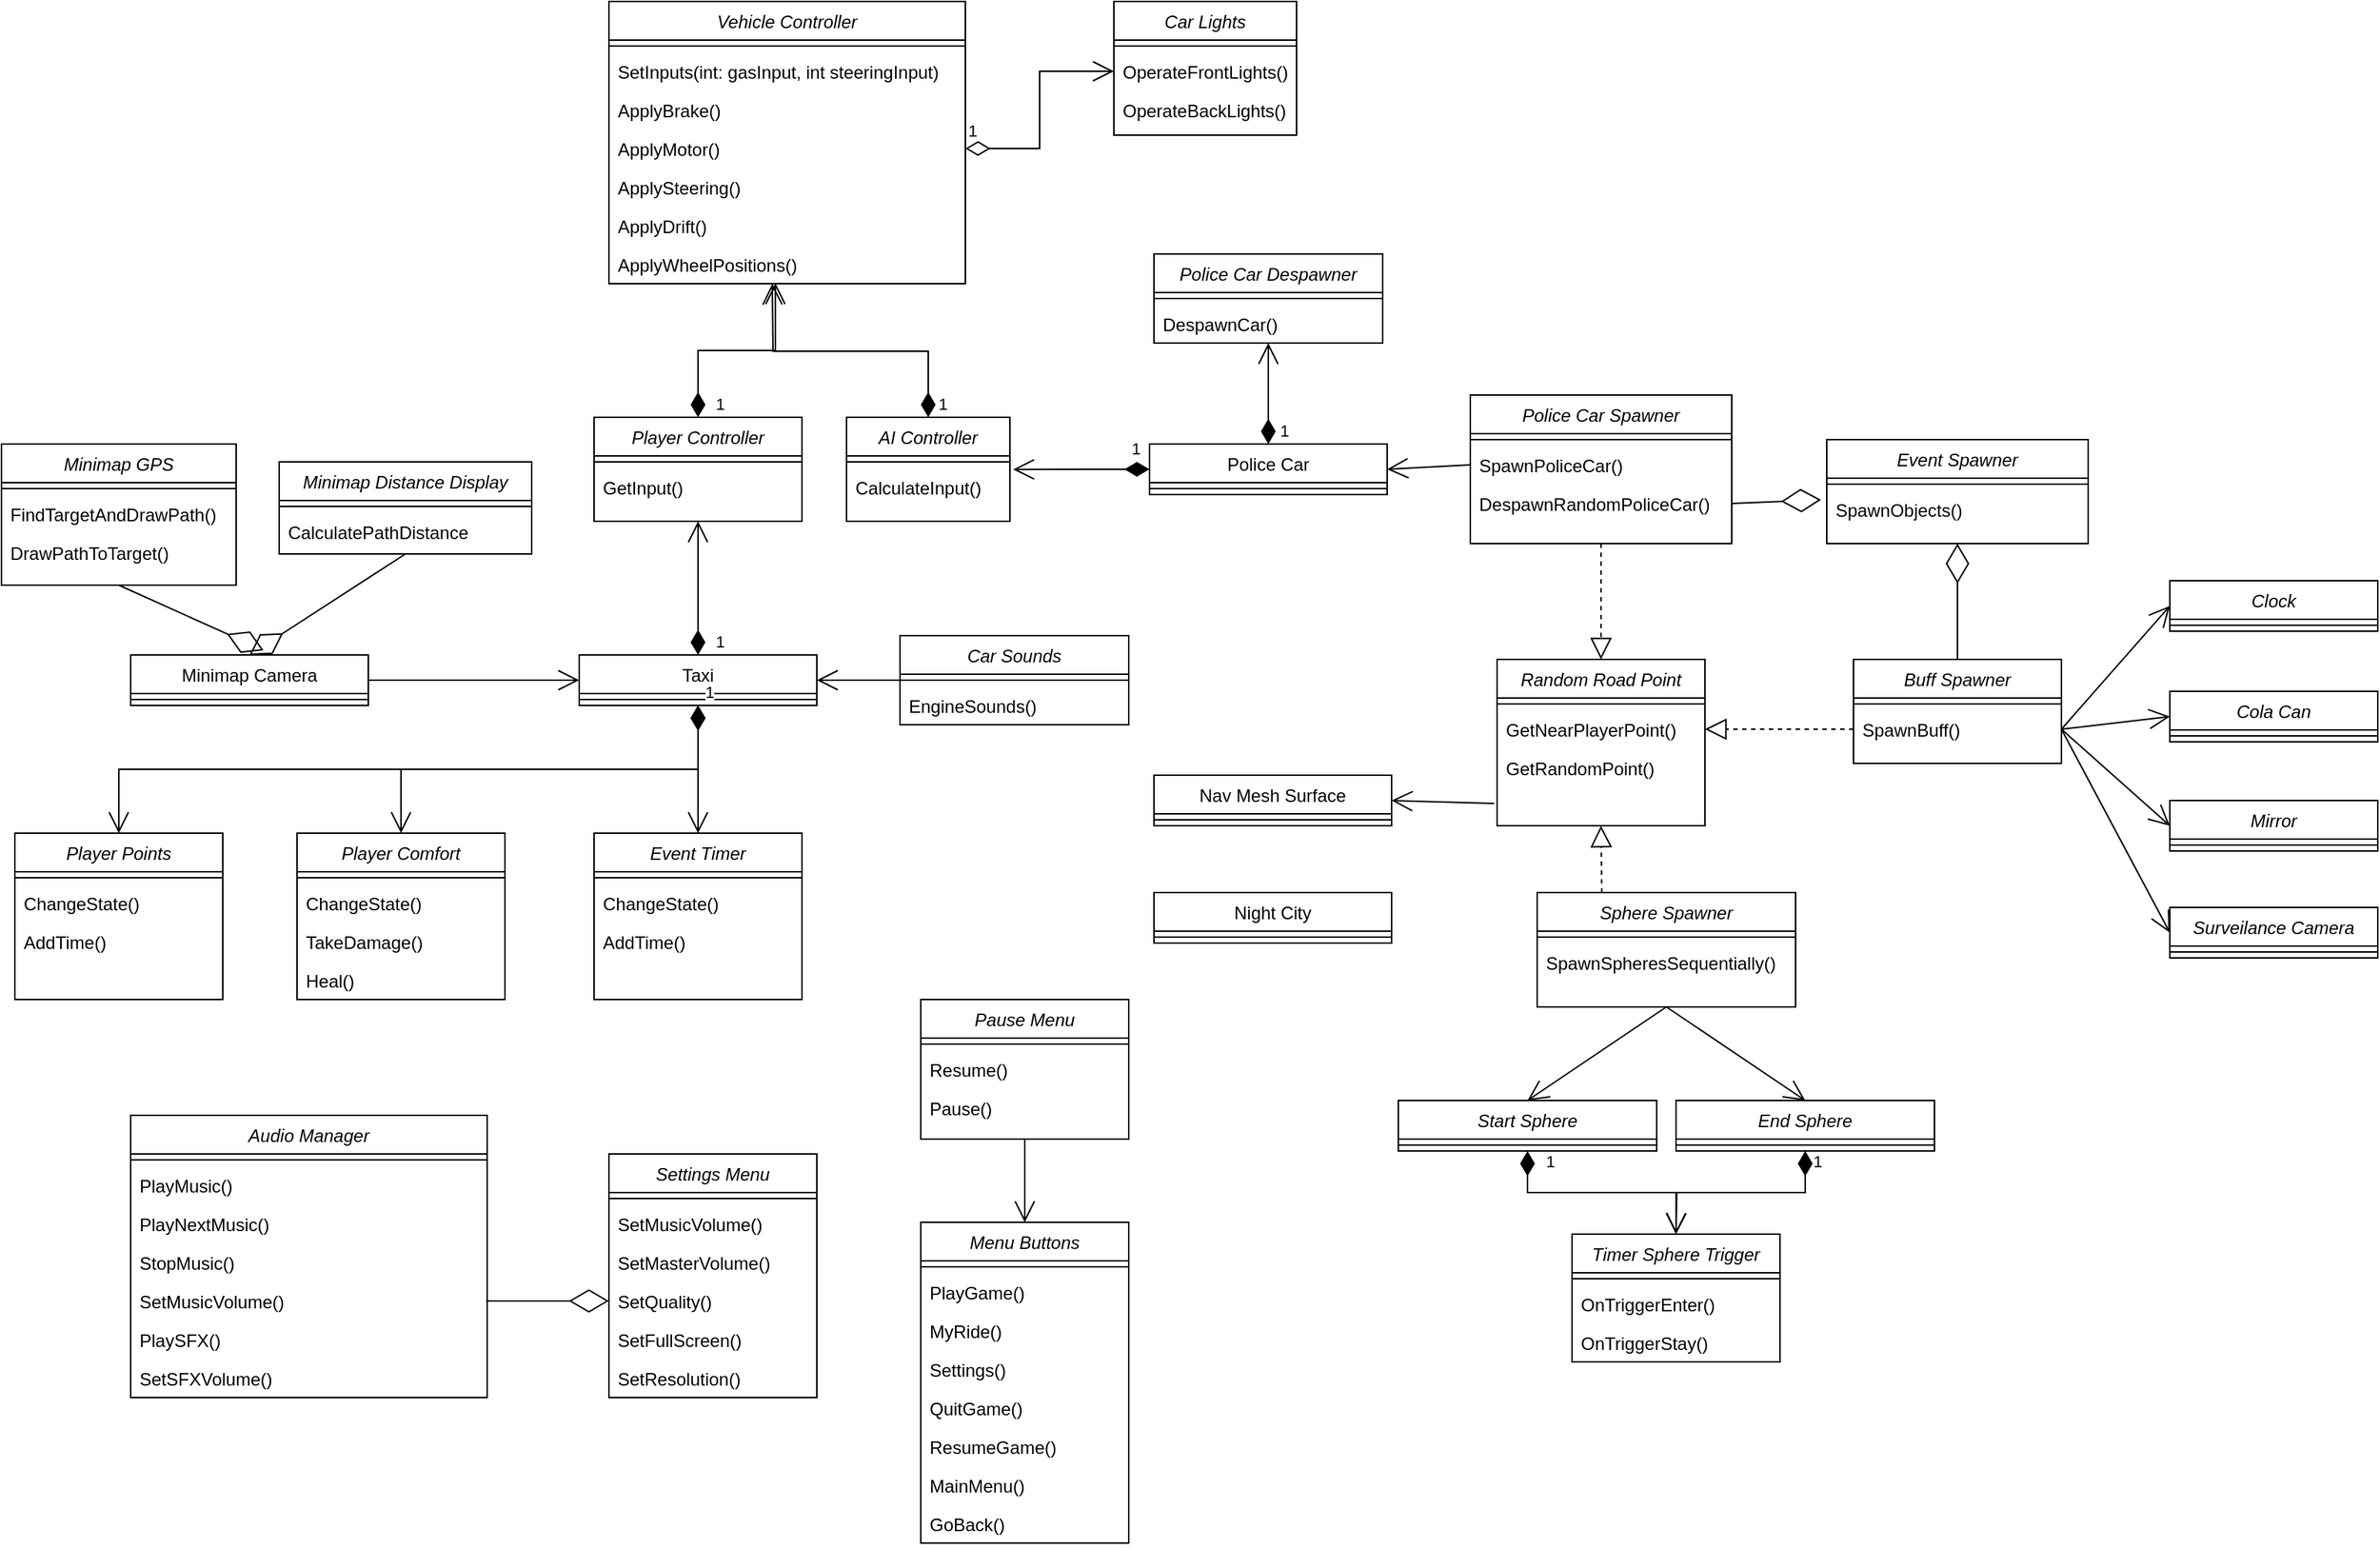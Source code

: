 <mxfile version="24.8.4">
  <diagram id="C5RBs43oDa-KdzZeNtuy" name="Page-1">
    <mxGraphModel dx="1834" dy="991" grid="1" gridSize="10" guides="1" tooltips="1" connect="1" arrows="1" fold="1" page="1" pageScale="1" pageWidth="1654" pageHeight="1169" math="0" shadow="0">
      <root>
        <mxCell id="WIyWlLk6GJQsqaUBKTNV-0" />
        <mxCell id="WIyWlLk6GJQsqaUBKTNV-1" parent="WIyWlLk6GJQsqaUBKTNV-0" />
        <mxCell id="zkfFHV4jXpPFQw0GAbJ--0" value="Vehicle Controller" style="swimlane;fontStyle=2;align=center;verticalAlign=top;childLayout=stackLayout;horizontal=1;startSize=26;horizontalStack=0;resizeParent=1;resizeLast=0;collapsible=1;marginBottom=0;rounded=0;shadow=0;strokeWidth=1;" parent="WIyWlLk6GJQsqaUBKTNV-1" vertex="1">
          <mxGeometry x="432" y="60" width="240" height="190" as="geometry">
            <mxRectangle x="230" y="140" width="160" height="26" as="alternateBounds" />
          </mxGeometry>
        </mxCell>
        <mxCell id="zkfFHV4jXpPFQw0GAbJ--4" value="" style="line;html=1;strokeWidth=1;align=left;verticalAlign=middle;spacingTop=-1;spacingLeft=3;spacingRight=3;rotatable=0;labelPosition=right;points=[];portConstraint=eastwest;" parent="zkfFHV4jXpPFQw0GAbJ--0" vertex="1">
          <mxGeometry y="26" width="240" height="8" as="geometry" />
        </mxCell>
        <mxCell id="zkfFHV4jXpPFQw0GAbJ--5" value="SetInputs(int: gasInput, int steeringInput) " style="text;align=left;verticalAlign=top;spacingLeft=4;spacingRight=4;overflow=hidden;rotatable=0;points=[[0,0.5],[1,0.5]];portConstraint=eastwest;" parent="zkfFHV4jXpPFQw0GAbJ--0" vertex="1">
          <mxGeometry y="34" width="240" height="26" as="geometry" />
        </mxCell>
        <mxCell id="vAxjAxGWs3gDuu45Fl-l-0" value="ApplyBrake()" style="text;align=left;verticalAlign=top;spacingLeft=4;spacingRight=4;overflow=hidden;rotatable=0;points=[[0,0.5],[1,0.5]];portConstraint=eastwest;" vertex="1" parent="zkfFHV4jXpPFQw0GAbJ--0">
          <mxGeometry y="60" width="240" height="26" as="geometry" />
        </mxCell>
        <mxCell id="vAxjAxGWs3gDuu45Fl-l-5" value="ApplyMotor()" style="text;align=left;verticalAlign=top;spacingLeft=4;spacingRight=4;overflow=hidden;rotatable=0;points=[[0,0.5],[1,0.5]];portConstraint=eastwest;" vertex="1" parent="zkfFHV4jXpPFQw0GAbJ--0">
          <mxGeometry y="86" width="240" height="26" as="geometry" />
        </mxCell>
        <mxCell id="vAxjAxGWs3gDuu45Fl-l-7" value="ApplySteering()" style="text;align=left;verticalAlign=top;spacingLeft=4;spacingRight=4;overflow=hidden;rotatable=0;points=[[0,0.5],[1,0.5]];portConstraint=eastwest;" vertex="1" parent="zkfFHV4jXpPFQw0GAbJ--0">
          <mxGeometry y="112" width="240" height="26" as="geometry" />
        </mxCell>
        <mxCell id="vAxjAxGWs3gDuu45Fl-l-6" value="ApplyDrift()" style="text;align=left;verticalAlign=top;spacingLeft=4;spacingRight=4;overflow=hidden;rotatable=0;points=[[0,0.5],[1,0.5]];portConstraint=eastwest;" vertex="1" parent="zkfFHV4jXpPFQw0GAbJ--0">
          <mxGeometry y="138" width="240" height="26" as="geometry" />
        </mxCell>
        <mxCell id="vAxjAxGWs3gDuu45Fl-l-8" value="ApplyWheelPositions()" style="text;align=left;verticalAlign=top;spacingLeft=4;spacingRight=4;overflow=hidden;rotatable=0;points=[[0,0.5],[1,0.5]];portConstraint=eastwest;" vertex="1" parent="zkfFHV4jXpPFQw0GAbJ--0">
          <mxGeometry y="164" width="240" height="26" as="geometry" />
        </mxCell>
        <mxCell id="vAxjAxGWs3gDuu45Fl-l-71" style="edgeStyle=orthogonalEdgeStyle;rounded=0;orthogonalLoop=1;jettySize=auto;html=1;" edge="1" parent="WIyWlLk6GJQsqaUBKTNV-1" source="zkfFHV4jXpPFQw0GAbJ--6">
          <mxGeometry relative="1" as="geometry">
            <mxPoint x="492" y="510" as="targetPoint" />
          </mxGeometry>
        </mxCell>
        <mxCell id="zkfFHV4jXpPFQw0GAbJ--6" value="Taxi" style="swimlane;fontStyle=0;align=center;verticalAlign=top;childLayout=stackLayout;horizontal=1;startSize=26;horizontalStack=0;resizeParent=1;resizeLast=0;collapsible=1;marginBottom=0;rounded=0;shadow=0;strokeWidth=1;" parent="WIyWlLk6GJQsqaUBKTNV-1" vertex="1">
          <mxGeometry x="412" y="500" width="160" height="34" as="geometry">
            <mxRectangle x="130" y="380" width="160" height="26" as="alternateBounds" />
          </mxGeometry>
        </mxCell>
        <mxCell id="zkfFHV4jXpPFQw0GAbJ--9" value="" style="line;html=1;strokeWidth=1;align=left;verticalAlign=middle;spacingTop=-1;spacingLeft=3;spacingRight=3;rotatable=0;labelPosition=right;points=[];portConstraint=eastwest;" parent="zkfFHV4jXpPFQw0GAbJ--6" vertex="1">
          <mxGeometry y="26" width="160" height="8" as="geometry" />
        </mxCell>
        <mxCell id="zkfFHV4jXpPFQw0GAbJ--17" value="Police Car" style="swimlane;fontStyle=0;align=center;verticalAlign=top;childLayout=stackLayout;horizontal=1;startSize=26;horizontalStack=0;resizeParent=1;resizeLast=0;collapsible=1;marginBottom=0;rounded=0;shadow=0;strokeWidth=1;" parent="WIyWlLk6GJQsqaUBKTNV-1" vertex="1">
          <mxGeometry x="796" y="358" width="160" height="34" as="geometry">
            <mxRectangle x="550" y="140" width="160" height="26" as="alternateBounds" />
          </mxGeometry>
        </mxCell>
        <mxCell id="zkfFHV4jXpPFQw0GAbJ--23" value="" style="line;html=1;strokeWidth=1;align=left;verticalAlign=middle;spacingTop=-1;spacingLeft=3;spacingRight=3;rotatable=0;labelPosition=right;points=[];portConstraint=eastwest;" parent="zkfFHV4jXpPFQw0GAbJ--17" vertex="1">
          <mxGeometry y="26" width="160" height="8" as="geometry" />
        </mxCell>
        <mxCell id="vAxjAxGWs3gDuu45Fl-l-9" value="Car Lights" style="swimlane;fontStyle=2;align=center;verticalAlign=top;childLayout=stackLayout;horizontal=1;startSize=26;horizontalStack=0;resizeParent=1;resizeLast=0;collapsible=1;marginBottom=0;rounded=0;shadow=0;strokeWidth=1;" vertex="1" parent="WIyWlLk6GJQsqaUBKTNV-1">
          <mxGeometry x="772" y="60" width="123" height="90" as="geometry">
            <mxRectangle x="230" y="140" width="160" height="26" as="alternateBounds" />
          </mxGeometry>
        </mxCell>
        <mxCell id="vAxjAxGWs3gDuu45Fl-l-10" value="" style="line;html=1;strokeWidth=1;align=left;verticalAlign=middle;spacingTop=-1;spacingLeft=3;spacingRight=3;rotatable=0;labelPosition=right;points=[];portConstraint=eastwest;" vertex="1" parent="vAxjAxGWs3gDuu45Fl-l-9">
          <mxGeometry y="26" width="123" height="8" as="geometry" />
        </mxCell>
        <mxCell id="vAxjAxGWs3gDuu45Fl-l-11" value="OperateFrontLights() " style="text;align=left;verticalAlign=top;spacingLeft=4;spacingRight=4;overflow=hidden;rotatable=0;points=[[0,0.5],[1,0.5]];portConstraint=eastwest;" vertex="1" parent="vAxjAxGWs3gDuu45Fl-l-9">
          <mxGeometry y="34" width="123" height="26" as="geometry" />
        </mxCell>
        <mxCell id="vAxjAxGWs3gDuu45Fl-l-12" value="OperateBackLights()" style="text;align=left;verticalAlign=top;spacingLeft=4;spacingRight=4;overflow=hidden;rotatable=0;points=[[0,0.5],[1,0.5]];portConstraint=eastwest;" vertex="1" parent="vAxjAxGWs3gDuu45Fl-l-9">
          <mxGeometry y="60" width="123" height="26" as="geometry" />
        </mxCell>
        <mxCell id="vAxjAxGWs3gDuu45Fl-l-17" value="1" style="endArrow=open;html=1;endSize=12;startArrow=diamondThin;startSize=14;startFill=0;edgeStyle=orthogonalEdgeStyle;align=left;verticalAlign=bottom;rounded=0;exitX=1;exitY=0.5;exitDx=0;exitDy=0;entryX=0;entryY=0.5;entryDx=0;entryDy=0;" edge="1" parent="WIyWlLk6GJQsqaUBKTNV-1" source="vAxjAxGWs3gDuu45Fl-l-5" target="vAxjAxGWs3gDuu45Fl-l-11">
          <mxGeometry x="-1" y="3" relative="1" as="geometry">
            <mxPoint x="712" y="540" as="sourcePoint" />
            <mxPoint x="872" y="540" as="targetPoint" />
          </mxGeometry>
        </mxCell>
        <mxCell id="vAxjAxGWs3gDuu45Fl-l-19" value="AI Controller" style="swimlane;fontStyle=2;align=center;verticalAlign=top;childLayout=stackLayout;horizontal=1;startSize=26;horizontalStack=0;resizeParent=1;resizeLast=0;collapsible=1;marginBottom=0;rounded=0;shadow=0;strokeWidth=1;" vertex="1" parent="WIyWlLk6GJQsqaUBKTNV-1">
          <mxGeometry x="592" y="340" width="110" height="70" as="geometry">
            <mxRectangle x="230" y="140" width="160" height="26" as="alternateBounds" />
          </mxGeometry>
        </mxCell>
        <mxCell id="vAxjAxGWs3gDuu45Fl-l-20" value="" style="line;html=1;strokeWidth=1;align=left;verticalAlign=middle;spacingTop=-1;spacingLeft=3;spacingRight=3;rotatable=0;labelPosition=right;points=[];portConstraint=eastwest;" vertex="1" parent="vAxjAxGWs3gDuu45Fl-l-19">
          <mxGeometry y="26" width="110" height="8" as="geometry" />
        </mxCell>
        <mxCell id="vAxjAxGWs3gDuu45Fl-l-21" value="CalculateInput()" style="text;align=left;verticalAlign=top;spacingLeft=4;spacingRight=4;overflow=hidden;rotatable=0;points=[[0,0.5],[1,0.5]];portConstraint=eastwest;" vertex="1" parent="vAxjAxGWs3gDuu45Fl-l-19">
          <mxGeometry y="34" width="110" height="36" as="geometry" />
        </mxCell>
        <mxCell id="vAxjAxGWs3gDuu45Fl-l-27" value="Player Controller" style="swimlane;fontStyle=2;align=center;verticalAlign=top;childLayout=stackLayout;horizontal=1;startSize=26;horizontalStack=0;resizeParent=1;resizeLast=0;collapsible=1;marginBottom=0;rounded=0;shadow=0;strokeWidth=1;" vertex="1" parent="WIyWlLk6GJQsqaUBKTNV-1">
          <mxGeometry x="422" y="340" width="140" height="70" as="geometry">
            <mxRectangle x="230" y="140" width="160" height="26" as="alternateBounds" />
          </mxGeometry>
        </mxCell>
        <mxCell id="vAxjAxGWs3gDuu45Fl-l-28" value="" style="line;html=1;strokeWidth=1;align=left;verticalAlign=middle;spacingTop=-1;spacingLeft=3;spacingRight=3;rotatable=0;labelPosition=right;points=[];portConstraint=eastwest;" vertex="1" parent="vAxjAxGWs3gDuu45Fl-l-27">
          <mxGeometry y="26" width="140" height="8" as="geometry" />
        </mxCell>
        <mxCell id="vAxjAxGWs3gDuu45Fl-l-29" value="GetInput()" style="text;align=left;verticalAlign=top;spacingLeft=4;spacingRight=4;overflow=hidden;rotatable=0;points=[[0,0.5],[1,0.5]];portConstraint=eastwest;" vertex="1" parent="vAxjAxGWs3gDuu45Fl-l-27">
          <mxGeometry y="34" width="140" height="26" as="geometry" />
        </mxCell>
        <mxCell id="vAxjAxGWs3gDuu45Fl-l-35" value="1" style="endArrow=open;html=1;endSize=12;startArrow=diamondThin;startSize=14;startFill=1;edgeStyle=orthogonalEdgeStyle;align=left;verticalAlign=bottom;rounded=0;exitX=0.5;exitY=0;exitDx=0;exitDy=0;entryX=0.467;entryY=0.986;entryDx=0;entryDy=0;entryPerimeter=0;" edge="1" parent="WIyWlLk6GJQsqaUBKTNV-1" source="vAxjAxGWs3gDuu45Fl-l-27" target="vAxjAxGWs3gDuu45Fl-l-8">
          <mxGeometry x="-1" y="-10" relative="1" as="geometry">
            <mxPoint x="712" y="510" as="sourcePoint" />
            <mxPoint x="872" y="510" as="targetPoint" />
            <mxPoint as="offset" />
          </mxGeometry>
        </mxCell>
        <mxCell id="vAxjAxGWs3gDuu45Fl-l-36" value="1" style="endArrow=open;html=1;endSize=12;startArrow=diamondThin;startSize=14;startFill=1;edgeStyle=orthogonalEdgeStyle;align=left;verticalAlign=bottom;rounded=0;exitX=0.5;exitY=0;exitDx=0;exitDy=0;" edge="1" parent="WIyWlLk6GJQsqaUBKTNV-1" source="vAxjAxGWs3gDuu45Fl-l-19">
          <mxGeometry x="-1" y="-5" relative="1" as="geometry">
            <mxPoint x="712" y="510" as="sourcePoint" />
            <mxPoint x="542" y="250" as="targetPoint" />
            <mxPoint as="offset" />
          </mxGeometry>
        </mxCell>
        <mxCell id="vAxjAxGWs3gDuu45Fl-l-46" value="Player Comfort" style="swimlane;fontStyle=2;align=center;verticalAlign=top;childLayout=stackLayout;horizontal=1;startSize=26;horizontalStack=0;resizeParent=1;resizeLast=0;collapsible=1;marginBottom=0;rounded=0;shadow=0;strokeWidth=1;" vertex="1" parent="WIyWlLk6GJQsqaUBKTNV-1">
          <mxGeometry x="222" y="620" width="140" height="112" as="geometry">
            <mxRectangle x="230" y="140" width="160" height="26" as="alternateBounds" />
          </mxGeometry>
        </mxCell>
        <mxCell id="vAxjAxGWs3gDuu45Fl-l-47" value="" style="line;html=1;strokeWidth=1;align=left;verticalAlign=middle;spacingTop=-1;spacingLeft=3;spacingRight=3;rotatable=0;labelPosition=right;points=[];portConstraint=eastwest;" vertex="1" parent="vAxjAxGWs3gDuu45Fl-l-46">
          <mxGeometry y="26" width="140" height="8" as="geometry" />
        </mxCell>
        <mxCell id="vAxjAxGWs3gDuu45Fl-l-48" value="ChangeState()" style="text;align=left;verticalAlign=top;spacingLeft=4;spacingRight=4;overflow=hidden;rotatable=0;points=[[0,0.5],[1,0.5]];portConstraint=eastwest;" vertex="1" parent="vAxjAxGWs3gDuu45Fl-l-46">
          <mxGeometry y="34" width="140" height="26" as="geometry" />
        </mxCell>
        <mxCell id="vAxjAxGWs3gDuu45Fl-l-49" value="TakeDamage()" style="text;align=left;verticalAlign=top;spacingLeft=4;spacingRight=4;overflow=hidden;rotatable=0;points=[[0,0.5],[1,0.5]];portConstraint=eastwest;" vertex="1" parent="vAxjAxGWs3gDuu45Fl-l-46">
          <mxGeometry y="60" width="140" height="26" as="geometry" />
        </mxCell>
        <mxCell id="vAxjAxGWs3gDuu45Fl-l-50" value="Heal()" style="text;align=left;verticalAlign=top;spacingLeft=4;spacingRight=4;overflow=hidden;rotatable=0;points=[[0,0.5],[1,0.5]];portConstraint=eastwest;" vertex="1" parent="vAxjAxGWs3gDuu45Fl-l-46">
          <mxGeometry y="86" width="140" height="26" as="geometry" />
        </mxCell>
        <mxCell id="vAxjAxGWs3gDuu45Fl-l-51" value="Event Timer" style="swimlane;fontStyle=2;align=center;verticalAlign=top;childLayout=stackLayout;horizontal=1;startSize=26;horizontalStack=0;resizeParent=1;resizeLast=0;collapsible=1;marginBottom=0;rounded=0;shadow=0;strokeWidth=1;" vertex="1" parent="WIyWlLk6GJQsqaUBKTNV-1">
          <mxGeometry x="422" y="620" width="140" height="112" as="geometry">
            <mxRectangle x="230" y="140" width="160" height="26" as="alternateBounds" />
          </mxGeometry>
        </mxCell>
        <mxCell id="vAxjAxGWs3gDuu45Fl-l-52" value="" style="line;html=1;strokeWidth=1;align=left;verticalAlign=middle;spacingTop=-1;spacingLeft=3;spacingRight=3;rotatable=0;labelPosition=right;points=[];portConstraint=eastwest;" vertex="1" parent="vAxjAxGWs3gDuu45Fl-l-51">
          <mxGeometry y="26" width="140" height="8" as="geometry" />
        </mxCell>
        <mxCell id="vAxjAxGWs3gDuu45Fl-l-53" value="ChangeState()" style="text;align=left;verticalAlign=top;spacingLeft=4;spacingRight=4;overflow=hidden;rotatable=0;points=[[0,0.5],[1,0.5]];portConstraint=eastwest;" vertex="1" parent="vAxjAxGWs3gDuu45Fl-l-51">
          <mxGeometry y="34" width="140" height="26" as="geometry" />
        </mxCell>
        <mxCell id="vAxjAxGWs3gDuu45Fl-l-54" value="AddTime()" style="text;align=left;verticalAlign=top;spacingLeft=4;spacingRight=4;overflow=hidden;rotatable=0;points=[[0,0.5],[1,0.5]];portConstraint=eastwest;" vertex="1" parent="vAxjAxGWs3gDuu45Fl-l-51">
          <mxGeometry y="60" width="140" height="26" as="geometry" />
        </mxCell>
        <mxCell id="vAxjAxGWs3gDuu45Fl-l-62" value="Police Car Despawner" style="swimlane;fontStyle=2;align=center;verticalAlign=top;childLayout=stackLayout;horizontal=1;startSize=26;horizontalStack=0;resizeParent=1;resizeLast=0;collapsible=1;marginBottom=0;rounded=0;shadow=0;strokeWidth=1;" vertex="1" parent="WIyWlLk6GJQsqaUBKTNV-1">
          <mxGeometry x="799" y="230" width="154" height="60" as="geometry">
            <mxRectangle x="230" y="140" width="160" height="26" as="alternateBounds" />
          </mxGeometry>
        </mxCell>
        <mxCell id="vAxjAxGWs3gDuu45Fl-l-63" value="" style="line;html=1;strokeWidth=1;align=left;verticalAlign=middle;spacingTop=-1;spacingLeft=3;spacingRight=3;rotatable=0;labelPosition=right;points=[];portConstraint=eastwest;" vertex="1" parent="vAxjAxGWs3gDuu45Fl-l-62">
          <mxGeometry y="26" width="154" height="8" as="geometry" />
        </mxCell>
        <mxCell id="vAxjAxGWs3gDuu45Fl-l-64" value="DespawnCar()" style="text;align=left;verticalAlign=top;spacingLeft=4;spacingRight=4;overflow=hidden;rotatable=0;points=[[0,0.5],[1,0.5]];portConstraint=eastwest;" vertex="1" parent="vAxjAxGWs3gDuu45Fl-l-62">
          <mxGeometry y="34" width="154" height="26" as="geometry" />
        </mxCell>
        <mxCell id="vAxjAxGWs3gDuu45Fl-l-66" value="1" style="endArrow=open;html=1;endSize=12;startArrow=diamondThin;startSize=14;startFill=1;edgeStyle=orthogonalEdgeStyle;align=left;verticalAlign=bottom;rounded=0;exitX=0;exitY=0.5;exitDx=0;exitDy=0;entryX=1.02;entryY=0.03;entryDx=0;entryDy=0;entryPerimeter=0;" edge="1" parent="WIyWlLk6GJQsqaUBKTNV-1" source="zkfFHV4jXpPFQw0GAbJ--17" target="vAxjAxGWs3gDuu45Fl-l-21">
          <mxGeometry x="-0.695" y="-5" relative="1" as="geometry">
            <mxPoint x="712" y="510" as="sourcePoint" />
            <mxPoint x="872" y="510" as="targetPoint" />
            <mxPoint as="offset" />
          </mxGeometry>
        </mxCell>
        <mxCell id="vAxjAxGWs3gDuu45Fl-l-69" value="1" style="endArrow=open;html=1;endSize=12;startArrow=diamondThin;startSize=14;startFill=1;edgeStyle=orthogonalEdgeStyle;align=left;verticalAlign=bottom;rounded=0;exitX=0.5;exitY=0;exitDx=0;exitDy=0;" edge="1" parent="WIyWlLk6GJQsqaUBKTNV-1" source="zkfFHV4jXpPFQw0GAbJ--17" target="vAxjAxGWs3gDuu45Fl-l-62">
          <mxGeometry x="-1" y="-6" relative="1" as="geometry">
            <mxPoint x="712" y="510" as="sourcePoint" />
            <mxPoint x="872" y="510" as="targetPoint" />
            <mxPoint as="offset" />
          </mxGeometry>
        </mxCell>
        <mxCell id="vAxjAxGWs3gDuu45Fl-l-70" value="1" style="endArrow=open;html=1;endSize=12;startArrow=diamondThin;startSize=14;startFill=1;edgeStyle=orthogonalEdgeStyle;align=left;verticalAlign=bottom;rounded=0;exitX=0.5;exitY=0;exitDx=0;exitDy=0;entryX=0.5;entryY=1;entryDx=0;entryDy=0;" edge="1" parent="WIyWlLk6GJQsqaUBKTNV-1" source="zkfFHV4jXpPFQw0GAbJ--6" target="vAxjAxGWs3gDuu45Fl-l-27">
          <mxGeometry x="-1" y="-10" relative="1" as="geometry">
            <mxPoint x="712" y="510" as="sourcePoint" />
            <mxPoint x="872" y="510" as="targetPoint" />
            <mxPoint as="offset" />
          </mxGeometry>
        </mxCell>
        <mxCell id="vAxjAxGWs3gDuu45Fl-l-74" value="1" style="endArrow=open;html=1;endSize=12;startArrow=diamondThin;startSize=14;startFill=1;edgeStyle=orthogonalEdgeStyle;align=left;verticalAlign=bottom;rounded=0;exitX=0.5;exitY=1;exitDx=0;exitDy=0;entryX=0.5;entryY=0;entryDx=0;entryDy=0;" edge="1" parent="WIyWlLk6GJQsqaUBKTNV-1" source="zkfFHV4jXpPFQw0GAbJ--6" target="vAxjAxGWs3gDuu45Fl-l-46">
          <mxGeometry x="-1" y="3" relative="1" as="geometry">
            <mxPoint x="712" y="510" as="sourcePoint" />
            <mxPoint x="872" y="510" as="targetPoint" />
          </mxGeometry>
        </mxCell>
        <mxCell id="vAxjAxGWs3gDuu45Fl-l-77" value="1" style="endArrow=open;html=1;endSize=12;startArrow=diamondThin;startSize=14;startFill=1;edgeStyle=orthogonalEdgeStyle;align=left;verticalAlign=bottom;rounded=0;exitX=0.5;exitY=1;exitDx=0;exitDy=0;entryX=0.5;entryY=0;entryDx=0;entryDy=0;" edge="1" parent="WIyWlLk6GJQsqaUBKTNV-1" source="zkfFHV4jXpPFQw0GAbJ--6" target="vAxjAxGWs3gDuu45Fl-l-51">
          <mxGeometry x="-1" y="3" relative="1" as="geometry">
            <mxPoint x="712" y="510" as="sourcePoint" />
            <mxPoint x="872" y="510" as="targetPoint" />
          </mxGeometry>
        </mxCell>
        <mxCell id="vAxjAxGWs3gDuu45Fl-l-78" value="Police Car Spawner" style="swimlane;fontStyle=2;align=center;verticalAlign=top;childLayout=stackLayout;horizontal=1;startSize=26;horizontalStack=0;resizeParent=1;resizeLast=0;collapsible=1;marginBottom=0;rounded=0;shadow=0;strokeWidth=1;" vertex="1" parent="WIyWlLk6GJQsqaUBKTNV-1">
          <mxGeometry x="1012" y="325" width="176" height="100" as="geometry">
            <mxRectangle x="230" y="140" width="160" height="26" as="alternateBounds" />
          </mxGeometry>
        </mxCell>
        <mxCell id="vAxjAxGWs3gDuu45Fl-l-79" value="" style="line;html=1;strokeWidth=1;align=left;verticalAlign=middle;spacingTop=-1;spacingLeft=3;spacingRight=3;rotatable=0;labelPosition=right;points=[];portConstraint=eastwest;" vertex="1" parent="vAxjAxGWs3gDuu45Fl-l-78">
          <mxGeometry y="26" width="176" height="8" as="geometry" />
        </mxCell>
        <mxCell id="vAxjAxGWs3gDuu45Fl-l-80" value="SpawnPoliceCar()" style="text;align=left;verticalAlign=top;spacingLeft=4;spacingRight=4;overflow=hidden;rotatable=0;points=[[0,0.5],[1,0.5]];portConstraint=eastwest;" vertex="1" parent="vAxjAxGWs3gDuu45Fl-l-78">
          <mxGeometry y="34" width="176" height="26" as="geometry" />
        </mxCell>
        <mxCell id="vAxjAxGWs3gDuu45Fl-l-81" value="DespawnRandomPoliceCar()" style="text;align=left;verticalAlign=top;spacingLeft=4;spacingRight=4;overflow=hidden;rotatable=0;points=[[0,0.5],[1,0.5]];portConstraint=eastwest;" vertex="1" parent="vAxjAxGWs3gDuu45Fl-l-78">
          <mxGeometry y="60" width="176" height="26" as="geometry" />
        </mxCell>
        <mxCell id="vAxjAxGWs3gDuu45Fl-l-82" value="" style="endArrow=open;endFill=1;endSize=12;html=1;rounded=0;exitX=0;exitY=0.5;exitDx=0;exitDy=0;entryX=1;entryY=0.5;entryDx=0;entryDy=0;" edge="1" parent="WIyWlLk6GJQsqaUBKTNV-1" source="vAxjAxGWs3gDuu45Fl-l-80" target="zkfFHV4jXpPFQw0GAbJ--17">
          <mxGeometry width="160" relative="1" as="geometry">
            <mxPoint x="712" y="510" as="sourcePoint" />
            <mxPoint x="872" y="510" as="targetPoint" />
          </mxGeometry>
        </mxCell>
        <mxCell id="vAxjAxGWs3gDuu45Fl-l-83" value="Random Road Point" style="swimlane;fontStyle=2;align=center;verticalAlign=top;childLayout=stackLayout;horizontal=1;startSize=26;horizontalStack=0;resizeParent=1;resizeLast=0;collapsible=1;marginBottom=0;rounded=0;shadow=0;strokeWidth=1;" vertex="1" parent="WIyWlLk6GJQsqaUBKTNV-1">
          <mxGeometry x="1030" y="503" width="140" height="112" as="geometry">
            <mxRectangle x="230" y="140" width="160" height="26" as="alternateBounds" />
          </mxGeometry>
        </mxCell>
        <mxCell id="vAxjAxGWs3gDuu45Fl-l-84" value="" style="line;html=1;strokeWidth=1;align=left;verticalAlign=middle;spacingTop=-1;spacingLeft=3;spacingRight=3;rotatable=0;labelPosition=right;points=[];portConstraint=eastwest;" vertex="1" parent="vAxjAxGWs3gDuu45Fl-l-83">
          <mxGeometry y="26" width="140" height="8" as="geometry" />
        </mxCell>
        <mxCell id="vAxjAxGWs3gDuu45Fl-l-85" value="GetNearPlayerPoint()" style="text;align=left;verticalAlign=top;spacingLeft=4;spacingRight=4;overflow=hidden;rotatable=0;points=[[0,0.5],[1,0.5]];portConstraint=eastwest;" vertex="1" parent="vAxjAxGWs3gDuu45Fl-l-83">
          <mxGeometry y="34" width="140" height="26" as="geometry" />
        </mxCell>
        <mxCell id="vAxjAxGWs3gDuu45Fl-l-86" value="GetRandomPoint()" style="text;align=left;verticalAlign=top;spacingLeft=4;spacingRight=4;overflow=hidden;rotatable=0;points=[[0,0.5],[1,0.5]];portConstraint=eastwest;" vertex="1" parent="vAxjAxGWs3gDuu45Fl-l-83">
          <mxGeometry y="60" width="140" height="26" as="geometry" />
        </mxCell>
        <mxCell id="vAxjAxGWs3gDuu45Fl-l-87" value="" style="endArrow=block;dashed=1;endFill=0;endSize=12;html=1;rounded=0;exitX=0.5;exitY=1;exitDx=0;exitDy=0;entryX=0.5;entryY=0;entryDx=0;entryDy=0;" edge="1" parent="WIyWlLk6GJQsqaUBKTNV-1" source="vAxjAxGWs3gDuu45Fl-l-78" target="vAxjAxGWs3gDuu45Fl-l-83">
          <mxGeometry width="160" relative="1" as="geometry">
            <mxPoint x="712" y="510" as="sourcePoint" />
            <mxPoint x="872" y="510" as="targetPoint" />
          </mxGeometry>
        </mxCell>
        <mxCell id="vAxjAxGWs3gDuu45Fl-l-88" value="Sphere Spawner" style="swimlane;fontStyle=2;align=center;verticalAlign=top;childLayout=stackLayout;horizontal=1;startSize=26;horizontalStack=0;resizeParent=1;resizeLast=0;collapsible=1;marginBottom=0;rounded=0;shadow=0;strokeWidth=1;" vertex="1" parent="WIyWlLk6GJQsqaUBKTNV-1">
          <mxGeometry x="1057" y="660" width="174" height="77" as="geometry">
            <mxRectangle x="230" y="140" width="160" height="26" as="alternateBounds" />
          </mxGeometry>
        </mxCell>
        <mxCell id="vAxjAxGWs3gDuu45Fl-l-89" value="" style="line;html=1;strokeWidth=1;align=left;verticalAlign=middle;spacingTop=-1;spacingLeft=3;spacingRight=3;rotatable=0;labelPosition=right;points=[];portConstraint=eastwest;" vertex="1" parent="vAxjAxGWs3gDuu45Fl-l-88">
          <mxGeometry y="26" width="174" height="8" as="geometry" />
        </mxCell>
        <mxCell id="vAxjAxGWs3gDuu45Fl-l-90" value="SpawnSpheresSequentially()" style="text;align=left;verticalAlign=top;spacingLeft=4;spacingRight=4;overflow=hidden;rotatable=0;points=[[0,0.5],[1,0.5]];portConstraint=eastwest;" vertex="1" parent="vAxjAxGWs3gDuu45Fl-l-88">
          <mxGeometry y="34" width="174" height="26" as="geometry" />
        </mxCell>
        <mxCell id="vAxjAxGWs3gDuu45Fl-l-92" value="Buff Spawner" style="swimlane;fontStyle=2;align=center;verticalAlign=top;childLayout=stackLayout;horizontal=1;startSize=26;horizontalStack=0;resizeParent=1;resizeLast=0;collapsible=1;marginBottom=0;rounded=0;shadow=0;strokeWidth=1;" vertex="1" parent="WIyWlLk6GJQsqaUBKTNV-1">
          <mxGeometry x="1270" y="503" width="140" height="70" as="geometry">
            <mxRectangle x="230" y="140" width="160" height="26" as="alternateBounds" />
          </mxGeometry>
        </mxCell>
        <mxCell id="vAxjAxGWs3gDuu45Fl-l-93" value="" style="line;html=1;strokeWidth=1;align=left;verticalAlign=middle;spacingTop=-1;spacingLeft=3;spacingRight=3;rotatable=0;labelPosition=right;points=[];portConstraint=eastwest;" vertex="1" parent="vAxjAxGWs3gDuu45Fl-l-92">
          <mxGeometry y="26" width="140" height="8" as="geometry" />
        </mxCell>
        <mxCell id="vAxjAxGWs3gDuu45Fl-l-94" value="SpawnBuff()" style="text;align=left;verticalAlign=top;spacingLeft=4;spacingRight=4;overflow=hidden;rotatable=0;points=[[0,0.5],[1,0.5]];portConstraint=eastwest;" vertex="1" parent="vAxjAxGWs3gDuu45Fl-l-92">
          <mxGeometry y="34" width="140" height="26" as="geometry" />
        </mxCell>
        <mxCell id="vAxjAxGWs3gDuu45Fl-l-96" value="" style="endArrow=block;dashed=1;endFill=0;endSize=12;html=1;rounded=0;exitX=0.25;exitY=0;exitDx=0;exitDy=0;entryX=0.5;entryY=1;entryDx=0;entryDy=0;" edge="1" parent="WIyWlLk6GJQsqaUBKTNV-1" source="vAxjAxGWs3gDuu45Fl-l-88" target="vAxjAxGWs3gDuu45Fl-l-83">
          <mxGeometry width="160" relative="1" as="geometry">
            <mxPoint x="712" y="565.5" as="sourcePoint" />
            <mxPoint x="1030" y="605.5" as="targetPoint" />
          </mxGeometry>
        </mxCell>
        <mxCell id="vAxjAxGWs3gDuu45Fl-l-97" value="" style="endArrow=block;dashed=1;endFill=0;endSize=12;html=1;rounded=0;exitX=0;exitY=0.5;exitDx=0;exitDy=0;entryX=1;entryY=0.5;entryDx=0;entryDy=0;" edge="1" parent="WIyWlLk6GJQsqaUBKTNV-1" source="vAxjAxGWs3gDuu45Fl-l-94" target="vAxjAxGWs3gDuu45Fl-l-85">
          <mxGeometry width="160" relative="1" as="geometry">
            <mxPoint x="712" y="510" as="sourcePoint" />
            <mxPoint x="872" y="510" as="targetPoint" />
          </mxGeometry>
        </mxCell>
        <mxCell id="vAxjAxGWs3gDuu45Fl-l-98" value="Start Sphere" style="swimlane;fontStyle=2;align=center;verticalAlign=top;childLayout=stackLayout;horizontal=1;startSize=26;horizontalStack=0;resizeParent=1;resizeLast=0;collapsible=1;marginBottom=0;rounded=0;shadow=0;strokeWidth=1;" vertex="1" parent="WIyWlLk6GJQsqaUBKTNV-1">
          <mxGeometry x="963.5" y="800" width="174" height="34" as="geometry">
            <mxRectangle x="230" y="140" width="160" height="26" as="alternateBounds" />
          </mxGeometry>
        </mxCell>
        <mxCell id="vAxjAxGWs3gDuu45Fl-l-99" value="" style="line;html=1;strokeWidth=1;align=left;verticalAlign=middle;spacingTop=-1;spacingLeft=3;spacingRight=3;rotatable=0;labelPosition=right;points=[];portConstraint=eastwest;" vertex="1" parent="vAxjAxGWs3gDuu45Fl-l-98">
          <mxGeometry y="26" width="174" height="8" as="geometry" />
        </mxCell>
        <mxCell id="vAxjAxGWs3gDuu45Fl-l-101" value="End Sphere" style="swimlane;fontStyle=2;align=center;verticalAlign=top;childLayout=stackLayout;horizontal=1;startSize=26;horizontalStack=0;resizeParent=1;resizeLast=0;collapsible=1;marginBottom=0;rounded=0;shadow=0;strokeWidth=1;" vertex="1" parent="WIyWlLk6GJQsqaUBKTNV-1">
          <mxGeometry x="1150.5" y="800" width="174" height="34" as="geometry">
            <mxRectangle x="230" y="140" width="160" height="26" as="alternateBounds" />
          </mxGeometry>
        </mxCell>
        <mxCell id="vAxjAxGWs3gDuu45Fl-l-102" value="" style="line;html=1;strokeWidth=1;align=left;verticalAlign=middle;spacingTop=-1;spacingLeft=3;spacingRight=3;rotatable=0;labelPosition=right;points=[];portConstraint=eastwest;" vertex="1" parent="vAxjAxGWs3gDuu45Fl-l-101">
          <mxGeometry y="26" width="174" height="8" as="geometry" />
        </mxCell>
        <mxCell id="vAxjAxGWs3gDuu45Fl-l-107" value="Timer Sphere Trigger" style="swimlane;fontStyle=2;align=center;verticalAlign=top;childLayout=stackLayout;horizontal=1;startSize=26;horizontalStack=0;resizeParent=1;resizeLast=0;collapsible=1;marginBottom=0;rounded=0;shadow=0;strokeWidth=1;" vertex="1" parent="WIyWlLk6GJQsqaUBKTNV-1">
          <mxGeometry x="1080.5" y="890" width="140" height="86" as="geometry">
            <mxRectangle x="230" y="140" width="160" height="26" as="alternateBounds" />
          </mxGeometry>
        </mxCell>
        <mxCell id="vAxjAxGWs3gDuu45Fl-l-108" value="" style="line;html=1;strokeWidth=1;align=left;verticalAlign=middle;spacingTop=-1;spacingLeft=3;spacingRight=3;rotatable=0;labelPosition=right;points=[];portConstraint=eastwest;" vertex="1" parent="vAxjAxGWs3gDuu45Fl-l-107">
          <mxGeometry y="26" width="140" height="8" as="geometry" />
        </mxCell>
        <mxCell id="vAxjAxGWs3gDuu45Fl-l-109" value="OnTriggerEnter()" style="text;align=left;verticalAlign=top;spacingLeft=4;spacingRight=4;overflow=hidden;rotatable=0;points=[[0,0.5],[1,0.5]];portConstraint=eastwest;" vertex="1" parent="vAxjAxGWs3gDuu45Fl-l-107">
          <mxGeometry y="34" width="140" height="26" as="geometry" />
        </mxCell>
        <mxCell id="vAxjAxGWs3gDuu45Fl-l-110" value="OnTriggerStay()" style="text;align=left;verticalAlign=top;spacingLeft=4;spacingRight=4;overflow=hidden;rotatable=0;points=[[0,0.5],[1,0.5]];portConstraint=eastwest;" vertex="1" parent="vAxjAxGWs3gDuu45Fl-l-107">
          <mxGeometry y="60" width="140" height="26" as="geometry" />
        </mxCell>
        <mxCell id="vAxjAxGWs3gDuu45Fl-l-111" value="Player Points" style="swimlane;fontStyle=2;align=center;verticalAlign=top;childLayout=stackLayout;horizontal=1;startSize=26;horizontalStack=0;resizeParent=1;resizeLast=0;collapsible=1;marginBottom=0;rounded=0;shadow=0;strokeWidth=1;" vertex="1" parent="WIyWlLk6GJQsqaUBKTNV-1">
          <mxGeometry x="32" y="620" width="140" height="112" as="geometry">
            <mxRectangle x="230" y="140" width="160" height="26" as="alternateBounds" />
          </mxGeometry>
        </mxCell>
        <mxCell id="vAxjAxGWs3gDuu45Fl-l-112" value="" style="line;html=1;strokeWidth=1;align=left;verticalAlign=middle;spacingTop=-1;spacingLeft=3;spacingRight=3;rotatable=0;labelPosition=right;points=[];portConstraint=eastwest;" vertex="1" parent="vAxjAxGWs3gDuu45Fl-l-111">
          <mxGeometry y="26" width="140" height="8" as="geometry" />
        </mxCell>
        <mxCell id="vAxjAxGWs3gDuu45Fl-l-113" value="ChangeState()" style="text;align=left;verticalAlign=top;spacingLeft=4;spacingRight=4;overflow=hidden;rotatable=0;points=[[0,0.5],[1,0.5]];portConstraint=eastwest;" vertex="1" parent="vAxjAxGWs3gDuu45Fl-l-111">
          <mxGeometry y="34" width="140" height="26" as="geometry" />
        </mxCell>
        <mxCell id="vAxjAxGWs3gDuu45Fl-l-114" value="AddTime()" style="text;align=left;verticalAlign=top;spacingLeft=4;spacingRight=4;overflow=hidden;rotatable=0;points=[[0,0.5],[1,0.5]];portConstraint=eastwest;" vertex="1" parent="vAxjAxGWs3gDuu45Fl-l-111">
          <mxGeometry y="60" width="140" height="26" as="geometry" />
        </mxCell>
        <mxCell id="vAxjAxGWs3gDuu45Fl-l-116" value="1" style="endArrow=open;html=1;endSize=12;startArrow=diamondThin;startSize=14;startFill=1;edgeStyle=orthogonalEdgeStyle;align=left;verticalAlign=bottom;rounded=0;exitX=0.5;exitY=1;exitDx=0;exitDy=0;entryX=0.5;entryY=0;entryDx=0;entryDy=0;" edge="1" parent="WIyWlLk6GJQsqaUBKTNV-1" source="zkfFHV4jXpPFQw0GAbJ--6" target="vAxjAxGWs3gDuu45Fl-l-111">
          <mxGeometry x="-1" y="3" relative="1" as="geometry">
            <mxPoint x="712" y="510" as="sourcePoint" />
            <mxPoint x="872" y="510" as="targetPoint" />
            <mxPoint as="offset" />
          </mxGeometry>
        </mxCell>
        <mxCell id="vAxjAxGWs3gDuu45Fl-l-119" value="1" style="endArrow=open;html=1;endSize=12;startArrow=diamondThin;startSize=14;startFill=1;edgeStyle=orthogonalEdgeStyle;align=left;verticalAlign=bottom;rounded=0;exitX=0.5;exitY=1;exitDx=0;exitDy=0;entryX=0.5;entryY=0;entryDx=0;entryDy=0;" edge="1" parent="WIyWlLk6GJQsqaUBKTNV-1" source="vAxjAxGWs3gDuu45Fl-l-98" target="vAxjAxGWs3gDuu45Fl-l-107">
          <mxGeometry x="-0.795" y="10" relative="1" as="geometry">
            <mxPoint x="1050.5" y="630" as="sourcePoint" />
            <mxPoint x="1210.5" y="630" as="targetPoint" />
            <mxPoint as="offset" />
          </mxGeometry>
        </mxCell>
        <mxCell id="vAxjAxGWs3gDuu45Fl-l-121" value="1" style="endArrow=open;html=1;endSize=12;startArrow=diamondThin;startSize=14;startFill=1;edgeStyle=orthogonalEdgeStyle;align=left;verticalAlign=bottom;rounded=0;exitX=0.5;exitY=1;exitDx=0;exitDy=0;" edge="1" parent="WIyWlLk6GJQsqaUBKTNV-1" source="vAxjAxGWs3gDuu45Fl-l-101">
          <mxGeometry x="-0.775" y="3" relative="1" as="geometry">
            <mxPoint x="1050.5" y="630" as="sourcePoint" />
            <mxPoint x="1150.5" y="890" as="targetPoint" />
            <mxPoint as="offset" />
          </mxGeometry>
        </mxCell>
        <mxCell id="vAxjAxGWs3gDuu45Fl-l-122" value="" style="endArrow=open;endFill=1;endSize=12;html=1;rounded=0;entryX=0.5;entryY=0;entryDx=0;entryDy=0;exitX=0.5;exitY=1;exitDx=0;exitDy=0;" edge="1" parent="WIyWlLk6GJQsqaUBKTNV-1" source="vAxjAxGWs3gDuu45Fl-l-88" target="vAxjAxGWs3gDuu45Fl-l-98">
          <mxGeometry width="160" relative="1" as="geometry">
            <mxPoint x="1137" y="777" as="sourcePoint" />
            <mxPoint x="1147" y="667" as="targetPoint" />
          </mxGeometry>
        </mxCell>
        <mxCell id="vAxjAxGWs3gDuu45Fl-l-123" value="" style="endArrow=open;endFill=1;endSize=12;html=1;rounded=0;exitX=0.5;exitY=1;exitDx=0;exitDy=0;entryX=0.5;entryY=0;entryDx=0;entryDy=0;" edge="1" parent="WIyWlLk6GJQsqaUBKTNV-1" source="vAxjAxGWs3gDuu45Fl-l-88" target="vAxjAxGWs3gDuu45Fl-l-101">
          <mxGeometry width="160" relative="1" as="geometry">
            <mxPoint x="987" y="667" as="sourcePoint" />
            <mxPoint x="1147" y="667" as="targetPoint" />
          </mxGeometry>
        </mxCell>
        <mxCell id="vAxjAxGWs3gDuu45Fl-l-124" value="Cola Can" style="swimlane;fontStyle=2;align=center;verticalAlign=top;childLayout=stackLayout;horizontal=1;startSize=26;horizontalStack=0;resizeParent=1;resizeLast=0;collapsible=1;marginBottom=0;rounded=0;shadow=0;strokeWidth=1;" vertex="1" parent="WIyWlLk6GJQsqaUBKTNV-1">
          <mxGeometry x="1483" y="524.5" width="140" height="34" as="geometry">
            <mxRectangle x="230" y="140" width="160" height="26" as="alternateBounds" />
          </mxGeometry>
        </mxCell>
        <mxCell id="vAxjAxGWs3gDuu45Fl-l-125" value="" style="line;html=1;strokeWidth=1;align=left;verticalAlign=middle;spacingTop=-1;spacingLeft=3;spacingRight=3;rotatable=0;labelPosition=right;points=[];portConstraint=eastwest;" vertex="1" parent="vAxjAxGWs3gDuu45Fl-l-124">
          <mxGeometry y="26" width="140" height="8" as="geometry" />
        </mxCell>
        <mxCell id="vAxjAxGWs3gDuu45Fl-l-127" value="Clock" style="swimlane;fontStyle=2;align=center;verticalAlign=top;childLayout=stackLayout;horizontal=1;startSize=26;horizontalStack=0;resizeParent=1;resizeLast=0;collapsible=1;marginBottom=0;rounded=0;shadow=0;strokeWidth=1;" vertex="1" parent="WIyWlLk6GJQsqaUBKTNV-1">
          <mxGeometry x="1483" y="450" width="140" height="34" as="geometry">
            <mxRectangle x="230" y="140" width="160" height="26" as="alternateBounds" />
          </mxGeometry>
        </mxCell>
        <mxCell id="vAxjAxGWs3gDuu45Fl-l-128" value="" style="line;html=1;strokeWidth=1;align=left;verticalAlign=middle;spacingTop=-1;spacingLeft=3;spacingRight=3;rotatable=0;labelPosition=right;points=[];portConstraint=eastwest;" vertex="1" parent="vAxjAxGWs3gDuu45Fl-l-127">
          <mxGeometry y="26" width="140" height="8" as="geometry" />
        </mxCell>
        <mxCell id="vAxjAxGWs3gDuu45Fl-l-129" value="Mirror" style="swimlane;fontStyle=2;align=center;verticalAlign=top;childLayout=stackLayout;horizontal=1;startSize=26;horizontalStack=0;resizeParent=1;resizeLast=0;collapsible=1;marginBottom=0;rounded=0;shadow=0;strokeWidth=1;" vertex="1" parent="WIyWlLk6GJQsqaUBKTNV-1">
          <mxGeometry x="1483" y="598" width="140" height="34" as="geometry">
            <mxRectangle x="230" y="140" width="160" height="26" as="alternateBounds" />
          </mxGeometry>
        </mxCell>
        <mxCell id="vAxjAxGWs3gDuu45Fl-l-130" value="" style="line;html=1;strokeWidth=1;align=left;verticalAlign=middle;spacingTop=-1;spacingLeft=3;spacingRight=3;rotatable=0;labelPosition=right;points=[];portConstraint=eastwest;" vertex="1" parent="vAxjAxGWs3gDuu45Fl-l-129">
          <mxGeometry y="26" width="140" height="8" as="geometry" />
        </mxCell>
        <mxCell id="vAxjAxGWs3gDuu45Fl-l-131" value="Surveilance Camera" style="swimlane;fontStyle=2;align=center;verticalAlign=top;childLayout=stackLayout;horizontal=1;startSize=26;horizontalStack=0;resizeParent=1;resizeLast=0;collapsible=1;marginBottom=0;rounded=0;shadow=0;strokeWidth=1;" vertex="1" parent="WIyWlLk6GJQsqaUBKTNV-1">
          <mxGeometry x="1483" y="670" width="140" height="34" as="geometry">
            <mxRectangle x="230" y="140" width="160" height="26" as="alternateBounds" />
          </mxGeometry>
        </mxCell>
        <mxCell id="vAxjAxGWs3gDuu45Fl-l-132" value="" style="line;html=1;strokeWidth=1;align=left;verticalAlign=middle;spacingTop=-1;spacingLeft=3;spacingRight=3;rotatable=0;labelPosition=right;points=[];portConstraint=eastwest;" vertex="1" parent="vAxjAxGWs3gDuu45Fl-l-131">
          <mxGeometry y="26" width="140" height="8" as="geometry" />
        </mxCell>
        <mxCell id="vAxjAxGWs3gDuu45Fl-l-133" value="" style="endArrow=open;endFill=1;endSize=12;html=1;rounded=0;exitX=1;exitY=0.5;exitDx=0;exitDy=0;entryX=0;entryY=0.5;entryDx=0;entryDy=0;" edge="1" parent="WIyWlLk6GJQsqaUBKTNV-1" source="vAxjAxGWs3gDuu45Fl-l-94" target="vAxjAxGWs3gDuu45Fl-l-127">
          <mxGeometry width="160" relative="1" as="geometry">
            <mxPoint x="953" y="338" as="sourcePoint" />
            <mxPoint x="1113" y="338" as="targetPoint" />
          </mxGeometry>
        </mxCell>
        <mxCell id="vAxjAxGWs3gDuu45Fl-l-134" value="" style="endArrow=open;endFill=1;endSize=12;html=1;rounded=0;exitX=1;exitY=0.5;exitDx=0;exitDy=0;entryX=0;entryY=0.5;entryDx=0;entryDy=0;" edge="1" parent="WIyWlLk6GJQsqaUBKTNV-1" source="vAxjAxGWs3gDuu45Fl-l-94" target="vAxjAxGWs3gDuu45Fl-l-124">
          <mxGeometry width="160" relative="1" as="geometry">
            <mxPoint x="953" y="338" as="sourcePoint" />
            <mxPoint x="1113" y="338" as="targetPoint" />
          </mxGeometry>
        </mxCell>
        <mxCell id="vAxjAxGWs3gDuu45Fl-l-135" value="" style="endArrow=open;endFill=1;endSize=12;html=1;rounded=0;exitX=1;exitY=0.5;exitDx=0;exitDy=0;entryX=0;entryY=0.5;entryDx=0;entryDy=0;" edge="1" parent="WIyWlLk6GJQsqaUBKTNV-1" source="vAxjAxGWs3gDuu45Fl-l-94" target="vAxjAxGWs3gDuu45Fl-l-129">
          <mxGeometry width="160" relative="1" as="geometry">
            <mxPoint x="953" y="338" as="sourcePoint" />
            <mxPoint x="1113" y="338" as="targetPoint" />
          </mxGeometry>
        </mxCell>
        <mxCell id="vAxjAxGWs3gDuu45Fl-l-136" value="" style="endArrow=open;endFill=1;endSize=12;html=1;rounded=0;exitX=1;exitY=0.5;exitDx=0;exitDy=0;entryX=0;entryY=0.5;entryDx=0;entryDy=0;" edge="1" parent="WIyWlLk6GJQsqaUBKTNV-1" source="vAxjAxGWs3gDuu45Fl-l-94" target="vAxjAxGWs3gDuu45Fl-l-131">
          <mxGeometry width="160" relative="1" as="geometry">
            <mxPoint x="953" y="338" as="sourcePoint" />
            <mxPoint x="1113" y="338" as="targetPoint" />
          </mxGeometry>
        </mxCell>
        <mxCell id="vAxjAxGWs3gDuu45Fl-l-141" value="Event Spawner" style="swimlane;fontStyle=2;align=center;verticalAlign=top;childLayout=stackLayout;horizontal=1;startSize=26;horizontalStack=0;resizeParent=1;resizeLast=0;collapsible=1;marginBottom=0;rounded=0;shadow=0;strokeWidth=1;" vertex="1" parent="WIyWlLk6GJQsqaUBKTNV-1">
          <mxGeometry x="1252" y="355" width="176" height="70" as="geometry">
            <mxRectangle x="230" y="140" width="160" height="26" as="alternateBounds" />
          </mxGeometry>
        </mxCell>
        <mxCell id="vAxjAxGWs3gDuu45Fl-l-142" value="" style="line;html=1;strokeWidth=1;align=left;verticalAlign=middle;spacingTop=-1;spacingLeft=3;spacingRight=3;rotatable=0;labelPosition=right;points=[];portConstraint=eastwest;" vertex="1" parent="vAxjAxGWs3gDuu45Fl-l-141">
          <mxGeometry y="26" width="176" height="8" as="geometry" />
        </mxCell>
        <mxCell id="vAxjAxGWs3gDuu45Fl-l-143" value="SpawnObjects()" style="text;align=left;verticalAlign=top;spacingLeft=4;spacingRight=4;overflow=hidden;rotatable=0;points=[[0,0.5],[1,0.5]];portConstraint=eastwest;" vertex="1" parent="vAxjAxGWs3gDuu45Fl-l-141">
          <mxGeometry y="34" width="176" height="26" as="geometry" />
        </mxCell>
        <mxCell id="vAxjAxGWs3gDuu45Fl-l-145" value="" style="endArrow=diamondThin;endFill=0;endSize=24;html=1;rounded=0;entryX=-0.022;entryY=0.252;entryDx=0;entryDy=0;entryPerimeter=0;exitX=1;exitY=0.5;exitDx=0;exitDy=0;" edge="1" parent="WIyWlLk6GJQsqaUBKTNV-1" source="vAxjAxGWs3gDuu45Fl-l-81" target="vAxjAxGWs3gDuu45Fl-l-143">
          <mxGeometry width="160" relative="1" as="geometry">
            <mxPoint x="712" y="510" as="sourcePoint" />
            <mxPoint x="872" y="510" as="targetPoint" />
          </mxGeometry>
        </mxCell>
        <mxCell id="vAxjAxGWs3gDuu45Fl-l-146" value="" style="endArrow=diamondThin;endFill=0;endSize=24;html=1;rounded=0;entryX=0.5;entryY=1;entryDx=0;entryDy=0;exitX=0.5;exitY=0;exitDx=0;exitDy=0;" edge="1" parent="WIyWlLk6GJQsqaUBKTNV-1" source="vAxjAxGWs3gDuu45Fl-l-92" target="vAxjAxGWs3gDuu45Fl-l-141">
          <mxGeometry width="160" relative="1" as="geometry">
            <mxPoint x="712" y="510" as="sourcePoint" />
            <mxPoint x="872" y="510" as="targetPoint" />
          </mxGeometry>
        </mxCell>
        <mxCell id="vAxjAxGWs3gDuu45Fl-l-147" value="Nav Mesh Surface" style="swimlane;fontStyle=0;align=center;verticalAlign=top;childLayout=stackLayout;horizontal=1;startSize=26;horizontalStack=0;resizeParent=1;resizeLast=0;collapsible=1;marginBottom=0;rounded=0;shadow=0;strokeWidth=1;" vertex="1" parent="WIyWlLk6GJQsqaUBKTNV-1">
          <mxGeometry x="799" y="581" width="160" height="34" as="geometry">
            <mxRectangle x="550" y="140" width="160" height="26" as="alternateBounds" />
          </mxGeometry>
        </mxCell>
        <mxCell id="vAxjAxGWs3gDuu45Fl-l-148" value="" style="line;html=1;strokeWidth=1;align=left;verticalAlign=middle;spacingTop=-1;spacingLeft=3;spacingRight=3;rotatable=0;labelPosition=right;points=[];portConstraint=eastwest;" vertex="1" parent="vAxjAxGWs3gDuu45Fl-l-147">
          <mxGeometry y="26" width="160" height="8" as="geometry" />
        </mxCell>
        <mxCell id="vAxjAxGWs3gDuu45Fl-l-150" value="" style="endArrow=open;endFill=1;endSize=12;html=1;rounded=0;entryX=1;entryY=0.5;entryDx=0;entryDy=0;" edge="1" parent="WIyWlLk6GJQsqaUBKTNV-1" target="vAxjAxGWs3gDuu45Fl-l-147">
          <mxGeometry width="160" relative="1" as="geometry">
            <mxPoint x="1028" y="600" as="sourcePoint" />
            <mxPoint x="830" y="480" as="targetPoint" />
          </mxGeometry>
        </mxCell>
        <mxCell id="vAxjAxGWs3gDuu45Fl-l-151" value="Minimap Camera" style="swimlane;fontStyle=0;align=center;verticalAlign=top;childLayout=stackLayout;horizontal=1;startSize=26;horizontalStack=0;resizeParent=1;resizeLast=0;collapsible=1;marginBottom=0;rounded=0;shadow=0;strokeWidth=1;" vertex="1" parent="WIyWlLk6GJQsqaUBKTNV-1">
          <mxGeometry x="110" y="500" width="160" height="34" as="geometry">
            <mxRectangle x="130" y="380" width="160" height="26" as="alternateBounds" />
          </mxGeometry>
        </mxCell>
        <mxCell id="vAxjAxGWs3gDuu45Fl-l-152" value="" style="line;html=1;strokeWidth=1;align=left;verticalAlign=middle;spacingTop=-1;spacingLeft=3;spacingRight=3;rotatable=0;labelPosition=right;points=[];portConstraint=eastwest;" vertex="1" parent="vAxjAxGWs3gDuu45Fl-l-151">
          <mxGeometry y="26" width="160" height="8" as="geometry" />
        </mxCell>
        <mxCell id="vAxjAxGWs3gDuu45Fl-l-153" value="" style="endArrow=open;endFill=1;endSize=12;html=1;rounded=0;exitX=1;exitY=0.5;exitDx=0;exitDy=0;entryX=0;entryY=0.5;entryDx=0;entryDy=0;" edge="1" parent="WIyWlLk6GJQsqaUBKTNV-1" source="vAxjAxGWs3gDuu45Fl-l-151" target="zkfFHV4jXpPFQw0GAbJ--6">
          <mxGeometry width="160" relative="1" as="geometry">
            <mxPoint x="670" y="480" as="sourcePoint" />
            <mxPoint x="830" y="480" as="targetPoint" />
          </mxGeometry>
        </mxCell>
        <mxCell id="vAxjAxGWs3gDuu45Fl-l-156" value="Minimap GPS" style="swimlane;fontStyle=2;align=center;verticalAlign=top;childLayout=stackLayout;horizontal=1;startSize=26;horizontalStack=0;resizeParent=1;resizeLast=0;collapsible=1;marginBottom=0;rounded=0;shadow=0;strokeWidth=1;" vertex="1" parent="WIyWlLk6GJQsqaUBKTNV-1">
          <mxGeometry x="23" y="358" width="158" height="95" as="geometry">
            <mxRectangle x="230" y="140" width="160" height="26" as="alternateBounds" />
          </mxGeometry>
        </mxCell>
        <mxCell id="vAxjAxGWs3gDuu45Fl-l-157" value="" style="line;html=1;strokeWidth=1;align=left;verticalAlign=middle;spacingTop=-1;spacingLeft=3;spacingRight=3;rotatable=0;labelPosition=right;points=[];portConstraint=eastwest;" vertex="1" parent="vAxjAxGWs3gDuu45Fl-l-156">
          <mxGeometry y="26" width="158" height="8" as="geometry" />
        </mxCell>
        <mxCell id="vAxjAxGWs3gDuu45Fl-l-158" value="FindTargetAndDrawPath()" style="text;align=left;verticalAlign=top;spacingLeft=4;spacingRight=4;overflow=hidden;rotatable=0;points=[[0,0.5],[1,0.5]];portConstraint=eastwest;" vertex="1" parent="vAxjAxGWs3gDuu45Fl-l-156">
          <mxGeometry y="34" width="158" height="26" as="geometry" />
        </mxCell>
        <mxCell id="vAxjAxGWs3gDuu45Fl-l-159" value="DrawPathToTarget()" style="text;align=left;verticalAlign=top;spacingLeft=4;spacingRight=4;overflow=hidden;rotatable=0;points=[[0,0.5],[1,0.5]];portConstraint=eastwest;" vertex="1" parent="vAxjAxGWs3gDuu45Fl-l-156">
          <mxGeometry y="60" width="158" height="26" as="geometry" />
        </mxCell>
        <mxCell id="vAxjAxGWs3gDuu45Fl-l-160" value="Minimap Distance Display" style="swimlane;fontStyle=2;align=center;verticalAlign=top;childLayout=stackLayout;horizontal=1;startSize=26;horizontalStack=0;resizeParent=1;resizeLast=0;collapsible=1;marginBottom=0;rounded=0;shadow=0;strokeWidth=1;" vertex="1" parent="WIyWlLk6GJQsqaUBKTNV-1">
          <mxGeometry x="210" y="370" width="170" height="62" as="geometry">
            <mxRectangle x="230" y="140" width="160" height="26" as="alternateBounds" />
          </mxGeometry>
        </mxCell>
        <mxCell id="vAxjAxGWs3gDuu45Fl-l-161" value="" style="line;html=1;strokeWidth=1;align=left;verticalAlign=middle;spacingTop=-1;spacingLeft=3;spacingRight=3;rotatable=0;labelPosition=right;points=[];portConstraint=eastwest;" vertex="1" parent="vAxjAxGWs3gDuu45Fl-l-160">
          <mxGeometry y="26" width="170" height="8" as="geometry" />
        </mxCell>
        <mxCell id="vAxjAxGWs3gDuu45Fl-l-162" value="CalculatePathDistance" style="text;align=left;verticalAlign=top;spacingLeft=4;spacingRight=4;overflow=hidden;rotatable=0;points=[[0,0.5],[1,0.5]];portConstraint=eastwest;" vertex="1" parent="vAxjAxGWs3gDuu45Fl-l-160">
          <mxGeometry y="34" width="170" height="26" as="geometry" />
        </mxCell>
        <mxCell id="vAxjAxGWs3gDuu45Fl-l-165" value="" style="endArrow=diamondThin;endFill=0;endSize=24;html=1;rounded=0;entryX=0.559;entryY=-0.091;entryDx=0;entryDy=0;entryPerimeter=0;exitX=0.5;exitY=1;exitDx=0;exitDy=0;" edge="1" parent="WIyWlLk6GJQsqaUBKTNV-1" source="vAxjAxGWs3gDuu45Fl-l-156" target="vAxjAxGWs3gDuu45Fl-l-151">
          <mxGeometry width="160" relative="1" as="geometry">
            <mxPoint x="670" y="480" as="sourcePoint" />
            <mxPoint x="830" y="480" as="targetPoint" />
          </mxGeometry>
        </mxCell>
        <mxCell id="vAxjAxGWs3gDuu45Fl-l-166" value="" style="endArrow=diamondThin;endFill=0;endSize=24;html=1;rounded=0;exitX=0.5;exitY=1;exitDx=0;exitDy=0;" edge="1" parent="WIyWlLk6GJQsqaUBKTNV-1" source="vAxjAxGWs3gDuu45Fl-l-160">
          <mxGeometry width="160" relative="1" as="geometry">
            <mxPoint x="670" y="480" as="sourcePoint" />
            <mxPoint x="190" y="500" as="targetPoint" />
          </mxGeometry>
        </mxCell>
        <mxCell id="vAxjAxGWs3gDuu45Fl-l-167" value="Audio Manager" style="swimlane;fontStyle=2;align=center;verticalAlign=top;childLayout=stackLayout;horizontal=1;startSize=26;horizontalStack=0;resizeParent=1;resizeLast=0;collapsible=1;marginBottom=0;rounded=0;shadow=0;strokeWidth=1;" vertex="1" parent="WIyWlLk6GJQsqaUBKTNV-1">
          <mxGeometry x="110" y="810" width="240" height="190" as="geometry">
            <mxRectangle x="230" y="140" width="160" height="26" as="alternateBounds" />
          </mxGeometry>
        </mxCell>
        <mxCell id="vAxjAxGWs3gDuu45Fl-l-168" value="" style="line;html=1;strokeWidth=1;align=left;verticalAlign=middle;spacingTop=-1;spacingLeft=3;spacingRight=3;rotatable=0;labelPosition=right;points=[];portConstraint=eastwest;" vertex="1" parent="vAxjAxGWs3gDuu45Fl-l-167">
          <mxGeometry y="26" width="240" height="8" as="geometry" />
        </mxCell>
        <mxCell id="vAxjAxGWs3gDuu45Fl-l-169" value="PlayMusic()" style="text;align=left;verticalAlign=top;spacingLeft=4;spacingRight=4;overflow=hidden;rotatable=0;points=[[0,0.5],[1,0.5]];portConstraint=eastwest;" vertex="1" parent="vAxjAxGWs3gDuu45Fl-l-167">
          <mxGeometry y="34" width="240" height="26" as="geometry" />
        </mxCell>
        <mxCell id="vAxjAxGWs3gDuu45Fl-l-170" value="PlayNextMusic()" style="text;align=left;verticalAlign=top;spacingLeft=4;spacingRight=4;overflow=hidden;rotatable=0;points=[[0,0.5],[1,0.5]];portConstraint=eastwest;" vertex="1" parent="vAxjAxGWs3gDuu45Fl-l-167">
          <mxGeometry y="60" width="240" height="26" as="geometry" />
        </mxCell>
        <mxCell id="vAxjAxGWs3gDuu45Fl-l-171" value="StopMusic()" style="text;align=left;verticalAlign=top;spacingLeft=4;spacingRight=4;overflow=hidden;rotatable=0;points=[[0,0.5],[1,0.5]];portConstraint=eastwest;" vertex="1" parent="vAxjAxGWs3gDuu45Fl-l-167">
          <mxGeometry y="86" width="240" height="26" as="geometry" />
        </mxCell>
        <mxCell id="vAxjAxGWs3gDuu45Fl-l-172" value="SetMusicVolume()" style="text;align=left;verticalAlign=top;spacingLeft=4;spacingRight=4;overflow=hidden;rotatable=0;points=[[0,0.5],[1,0.5]];portConstraint=eastwest;" vertex="1" parent="vAxjAxGWs3gDuu45Fl-l-167">
          <mxGeometry y="112" width="240" height="26" as="geometry" />
        </mxCell>
        <mxCell id="vAxjAxGWs3gDuu45Fl-l-173" value="PlaySFX()" style="text;align=left;verticalAlign=top;spacingLeft=4;spacingRight=4;overflow=hidden;rotatable=0;points=[[0,0.5],[1,0.5]];portConstraint=eastwest;" vertex="1" parent="vAxjAxGWs3gDuu45Fl-l-167">
          <mxGeometry y="138" width="240" height="26" as="geometry" />
        </mxCell>
        <mxCell id="vAxjAxGWs3gDuu45Fl-l-174" value="SetSFXVolume()" style="text;align=left;verticalAlign=top;spacingLeft=4;spacingRight=4;overflow=hidden;rotatable=0;points=[[0,0.5],[1,0.5]];portConstraint=eastwest;" vertex="1" parent="vAxjAxGWs3gDuu45Fl-l-167">
          <mxGeometry y="164" width="240" height="26" as="geometry" />
        </mxCell>
        <mxCell id="vAxjAxGWs3gDuu45Fl-l-177" value="Settings Menu" style="swimlane;fontStyle=2;align=center;verticalAlign=top;childLayout=stackLayout;horizontal=1;startSize=26;horizontalStack=0;resizeParent=1;resizeLast=0;collapsible=1;marginBottom=0;rounded=0;shadow=0;strokeWidth=1;" vertex="1" parent="WIyWlLk6GJQsqaUBKTNV-1">
          <mxGeometry x="432" y="836" width="140" height="164" as="geometry">
            <mxRectangle x="230" y="140" width="160" height="26" as="alternateBounds" />
          </mxGeometry>
        </mxCell>
        <mxCell id="vAxjAxGWs3gDuu45Fl-l-178" value="" style="line;html=1;strokeWidth=1;align=left;verticalAlign=middle;spacingTop=-1;spacingLeft=3;spacingRight=3;rotatable=0;labelPosition=right;points=[];portConstraint=eastwest;" vertex="1" parent="vAxjAxGWs3gDuu45Fl-l-177">
          <mxGeometry y="26" width="140" height="8" as="geometry" />
        </mxCell>
        <mxCell id="vAxjAxGWs3gDuu45Fl-l-179" value="SetMusicVolume()" style="text;align=left;verticalAlign=top;spacingLeft=4;spacingRight=4;overflow=hidden;rotatable=0;points=[[0,0.5],[1,0.5]];portConstraint=eastwest;" vertex="1" parent="vAxjAxGWs3gDuu45Fl-l-177">
          <mxGeometry y="34" width="140" height="26" as="geometry" />
        </mxCell>
        <mxCell id="vAxjAxGWs3gDuu45Fl-l-180" value="SetMasterVolume()" style="text;align=left;verticalAlign=top;spacingLeft=4;spacingRight=4;overflow=hidden;rotatable=0;points=[[0,0.5],[1,0.5]];portConstraint=eastwest;" vertex="1" parent="vAxjAxGWs3gDuu45Fl-l-177">
          <mxGeometry y="60" width="140" height="26" as="geometry" />
        </mxCell>
        <mxCell id="vAxjAxGWs3gDuu45Fl-l-181" value="SetQuality()" style="text;align=left;verticalAlign=top;spacingLeft=4;spacingRight=4;overflow=hidden;rotatable=0;points=[[0,0.5],[1,0.5]];portConstraint=eastwest;" vertex="1" parent="vAxjAxGWs3gDuu45Fl-l-177">
          <mxGeometry y="86" width="140" height="26" as="geometry" />
        </mxCell>
        <mxCell id="vAxjAxGWs3gDuu45Fl-l-182" value="SetFullScreen()" style="text;align=left;verticalAlign=top;spacingLeft=4;spacingRight=4;overflow=hidden;rotatable=0;points=[[0,0.5],[1,0.5]];portConstraint=eastwest;" vertex="1" parent="vAxjAxGWs3gDuu45Fl-l-177">
          <mxGeometry y="112" width="140" height="26" as="geometry" />
        </mxCell>
        <mxCell id="vAxjAxGWs3gDuu45Fl-l-183" value="SetResolution()" style="text;align=left;verticalAlign=top;spacingLeft=4;spacingRight=4;overflow=hidden;rotatable=0;points=[[0,0.5],[1,0.5]];portConstraint=eastwest;" vertex="1" parent="vAxjAxGWs3gDuu45Fl-l-177">
          <mxGeometry y="138" width="140" height="26" as="geometry" />
        </mxCell>
        <mxCell id="vAxjAxGWs3gDuu45Fl-l-184" value="" style="endArrow=diamondThin;endFill=0;endSize=24;html=1;rounded=0;entryX=0;entryY=0.5;entryDx=0;entryDy=0;exitX=1;exitY=0.5;exitDx=0;exitDy=0;" edge="1" parent="WIyWlLk6GJQsqaUBKTNV-1" source="vAxjAxGWs3gDuu45Fl-l-172" target="vAxjAxGWs3gDuu45Fl-l-181">
          <mxGeometry width="160" relative="1" as="geometry">
            <mxPoint x="670" y="720" as="sourcePoint" />
            <mxPoint x="830" y="720" as="targetPoint" />
          </mxGeometry>
        </mxCell>
        <mxCell id="vAxjAxGWs3gDuu45Fl-l-185" value="Car Sounds" style="swimlane;fontStyle=2;align=center;verticalAlign=top;childLayout=stackLayout;horizontal=1;startSize=26;horizontalStack=0;resizeParent=1;resizeLast=0;collapsible=1;marginBottom=0;rounded=0;shadow=0;strokeWidth=1;" vertex="1" parent="WIyWlLk6GJQsqaUBKTNV-1">
          <mxGeometry x="628" y="487" width="154" height="60" as="geometry">
            <mxRectangle x="230" y="140" width="160" height="26" as="alternateBounds" />
          </mxGeometry>
        </mxCell>
        <mxCell id="vAxjAxGWs3gDuu45Fl-l-186" value="" style="line;html=1;strokeWidth=1;align=left;verticalAlign=middle;spacingTop=-1;spacingLeft=3;spacingRight=3;rotatable=0;labelPosition=right;points=[];portConstraint=eastwest;" vertex="1" parent="vAxjAxGWs3gDuu45Fl-l-185">
          <mxGeometry y="26" width="154" height="8" as="geometry" />
        </mxCell>
        <mxCell id="vAxjAxGWs3gDuu45Fl-l-187" value="EngineSounds()" style="text;align=left;verticalAlign=top;spacingLeft=4;spacingRight=4;overflow=hidden;rotatable=0;points=[[0,0.5],[1,0.5]];portConstraint=eastwest;" vertex="1" parent="vAxjAxGWs3gDuu45Fl-l-185">
          <mxGeometry y="34" width="154" height="26" as="geometry" />
        </mxCell>
        <mxCell id="vAxjAxGWs3gDuu45Fl-l-188" value="" style="endArrow=open;endFill=1;endSize=12;html=1;rounded=0;exitX=0;exitY=0.5;exitDx=0;exitDy=0;entryX=1;entryY=0.5;entryDx=0;entryDy=0;" edge="1" parent="WIyWlLk6GJQsqaUBKTNV-1" source="vAxjAxGWs3gDuu45Fl-l-185" target="zkfFHV4jXpPFQw0GAbJ--6">
          <mxGeometry width="160" relative="1" as="geometry">
            <mxPoint x="670" y="540" as="sourcePoint" />
            <mxPoint x="830" y="540" as="targetPoint" />
          </mxGeometry>
        </mxCell>
        <mxCell id="vAxjAxGWs3gDuu45Fl-l-189" value="Night City" style="swimlane;fontStyle=0;align=center;verticalAlign=top;childLayout=stackLayout;horizontal=1;startSize=26;horizontalStack=0;resizeParent=1;resizeLast=0;collapsible=1;marginBottom=0;rounded=0;shadow=0;strokeWidth=1;" vertex="1" parent="WIyWlLk6GJQsqaUBKTNV-1">
          <mxGeometry x="799" y="660" width="160" height="34" as="geometry">
            <mxRectangle x="130" y="380" width="160" height="26" as="alternateBounds" />
          </mxGeometry>
        </mxCell>
        <mxCell id="vAxjAxGWs3gDuu45Fl-l-190" value="" style="line;html=1;strokeWidth=1;align=left;verticalAlign=middle;spacingTop=-1;spacingLeft=3;spacingRight=3;rotatable=0;labelPosition=right;points=[];portConstraint=eastwest;" vertex="1" parent="vAxjAxGWs3gDuu45Fl-l-189">
          <mxGeometry y="26" width="160" height="8" as="geometry" />
        </mxCell>
        <mxCell id="vAxjAxGWs3gDuu45Fl-l-196" value="Pause Menu" style="swimlane;fontStyle=2;align=center;verticalAlign=top;childLayout=stackLayout;horizontal=1;startSize=26;horizontalStack=0;resizeParent=1;resizeLast=0;collapsible=1;marginBottom=0;rounded=0;shadow=0;strokeWidth=1;" vertex="1" parent="WIyWlLk6GJQsqaUBKTNV-1">
          <mxGeometry x="642" y="732" width="140" height="94" as="geometry">
            <mxRectangle x="230" y="140" width="160" height="26" as="alternateBounds" />
          </mxGeometry>
        </mxCell>
        <mxCell id="vAxjAxGWs3gDuu45Fl-l-197" value="" style="line;html=1;strokeWidth=1;align=left;verticalAlign=middle;spacingTop=-1;spacingLeft=3;spacingRight=3;rotatable=0;labelPosition=right;points=[];portConstraint=eastwest;" vertex="1" parent="vAxjAxGWs3gDuu45Fl-l-196">
          <mxGeometry y="26" width="140" height="8" as="geometry" />
        </mxCell>
        <mxCell id="vAxjAxGWs3gDuu45Fl-l-198" value="Resume()" style="text;align=left;verticalAlign=top;spacingLeft=4;spacingRight=4;overflow=hidden;rotatable=0;points=[[0,0.5],[1,0.5]];portConstraint=eastwest;" vertex="1" parent="vAxjAxGWs3gDuu45Fl-l-196">
          <mxGeometry y="34" width="140" height="26" as="geometry" />
        </mxCell>
        <mxCell id="vAxjAxGWs3gDuu45Fl-l-199" value="Pause()" style="text;align=left;verticalAlign=top;spacingLeft=4;spacingRight=4;overflow=hidden;rotatable=0;points=[[0,0.5],[1,0.5]];portConstraint=eastwest;" vertex="1" parent="vAxjAxGWs3gDuu45Fl-l-196">
          <mxGeometry y="60" width="140" height="26" as="geometry" />
        </mxCell>
        <mxCell id="vAxjAxGWs3gDuu45Fl-l-207" value="Menu Buttons" style="swimlane;fontStyle=2;align=center;verticalAlign=top;childLayout=stackLayout;horizontal=1;startSize=26;horizontalStack=0;resizeParent=1;resizeLast=0;collapsible=1;marginBottom=0;rounded=0;shadow=0;strokeWidth=1;" vertex="1" parent="WIyWlLk6GJQsqaUBKTNV-1">
          <mxGeometry x="642" y="882" width="140" height="216" as="geometry">
            <mxRectangle x="230" y="140" width="160" height="26" as="alternateBounds" />
          </mxGeometry>
        </mxCell>
        <mxCell id="vAxjAxGWs3gDuu45Fl-l-208" value="" style="line;html=1;strokeWidth=1;align=left;verticalAlign=middle;spacingTop=-1;spacingLeft=3;spacingRight=3;rotatable=0;labelPosition=right;points=[];portConstraint=eastwest;" vertex="1" parent="vAxjAxGWs3gDuu45Fl-l-207">
          <mxGeometry y="26" width="140" height="8" as="geometry" />
        </mxCell>
        <mxCell id="vAxjAxGWs3gDuu45Fl-l-209" value="PlayGame()" style="text;align=left;verticalAlign=top;spacingLeft=4;spacingRight=4;overflow=hidden;rotatable=0;points=[[0,0.5],[1,0.5]];portConstraint=eastwest;" vertex="1" parent="vAxjAxGWs3gDuu45Fl-l-207">
          <mxGeometry y="34" width="140" height="26" as="geometry" />
        </mxCell>
        <mxCell id="vAxjAxGWs3gDuu45Fl-l-210" value="MyRide()" style="text;align=left;verticalAlign=top;spacingLeft=4;spacingRight=4;overflow=hidden;rotatable=0;points=[[0,0.5],[1,0.5]];portConstraint=eastwest;" vertex="1" parent="vAxjAxGWs3gDuu45Fl-l-207">
          <mxGeometry y="60" width="140" height="26" as="geometry" />
        </mxCell>
        <mxCell id="vAxjAxGWs3gDuu45Fl-l-211" value="Settings()" style="text;align=left;verticalAlign=top;spacingLeft=4;spacingRight=4;overflow=hidden;rotatable=0;points=[[0,0.5],[1,0.5]];portConstraint=eastwest;" vertex="1" parent="vAxjAxGWs3gDuu45Fl-l-207">
          <mxGeometry y="86" width="140" height="26" as="geometry" />
        </mxCell>
        <mxCell id="vAxjAxGWs3gDuu45Fl-l-212" value="QuitGame()" style="text;align=left;verticalAlign=top;spacingLeft=4;spacingRight=4;overflow=hidden;rotatable=0;points=[[0,0.5],[1,0.5]];portConstraint=eastwest;" vertex="1" parent="vAxjAxGWs3gDuu45Fl-l-207">
          <mxGeometry y="112" width="140" height="26" as="geometry" />
        </mxCell>
        <mxCell id="vAxjAxGWs3gDuu45Fl-l-213" value="ResumeGame()" style="text;align=left;verticalAlign=top;spacingLeft=4;spacingRight=4;overflow=hidden;rotatable=0;points=[[0,0.5],[1,0.5]];portConstraint=eastwest;" vertex="1" parent="vAxjAxGWs3gDuu45Fl-l-207">
          <mxGeometry y="138" width="140" height="26" as="geometry" />
        </mxCell>
        <mxCell id="vAxjAxGWs3gDuu45Fl-l-214" value="MainMenu()" style="text;align=left;verticalAlign=top;spacingLeft=4;spacingRight=4;overflow=hidden;rotatable=0;points=[[0,0.5],[1,0.5]];portConstraint=eastwest;" vertex="1" parent="vAxjAxGWs3gDuu45Fl-l-207">
          <mxGeometry y="164" width="140" height="26" as="geometry" />
        </mxCell>
        <mxCell id="vAxjAxGWs3gDuu45Fl-l-215" value="GoBack()" style="text;align=left;verticalAlign=top;spacingLeft=4;spacingRight=4;overflow=hidden;rotatable=0;points=[[0,0.5],[1,0.5]];portConstraint=eastwest;" vertex="1" parent="vAxjAxGWs3gDuu45Fl-l-207">
          <mxGeometry y="190" width="140" height="26" as="geometry" />
        </mxCell>
        <mxCell id="vAxjAxGWs3gDuu45Fl-l-217" value="" style="endArrow=open;endFill=1;endSize=12;html=1;rounded=0;exitX=0.5;exitY=1;exitDx=0;exitDy=0;entryX=0.5;entryY=0;entryDx=0;entryDy=0;" edge="1" parent="WIyWlLk6GJQsqaUBKTNV-1" source="vAxjAxGWs3gDuu45Fl-l-196" target="vAxjAxGWs3gDuu45Fl-l-207">
          <mxGeometry width="160" relative="1" as="geometry">
            <mxPoint x="680" y="720" as="sourcePoint" />
            <mxPoint x="840" y="720" as="targetPoint" />
          </mxGeometry>
        </mxCell>
      </root>
    </mxGraphModel>
  </diagram>
</mxfile>
